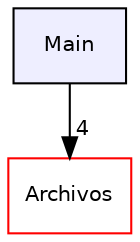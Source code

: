 digraph "Main" {
  compound=true
  node [ fontsize="10", fontname="Helvetica"];
  edge [ labelfontsize="10", labelfontname="Helvetica"];
  dir_f4e982bca5d979afcf7d664254407d09 [shape=box, label="Main", style="filled", fillcolor="#eeeeff", pencolor="black", URL="dir_f4e982bca5d979afcf7d664254407d09.html"];
  dir_7d5b2e113af9e164ada12be8a7ab782d [shape=box label="Archivos" fillcolor="white" style="filled" color="red" URL="dir_7d5b2e113af9e164ada12be8a7ab782d.html"];
  dir_f4e982bca5d979afcf7d664254407d09->dir_7d5b2e113af9e164ada12be8a7ab782d [headlabel="4", labeldistance=1.5 headhref="dir_000008_000000.html"];
}
